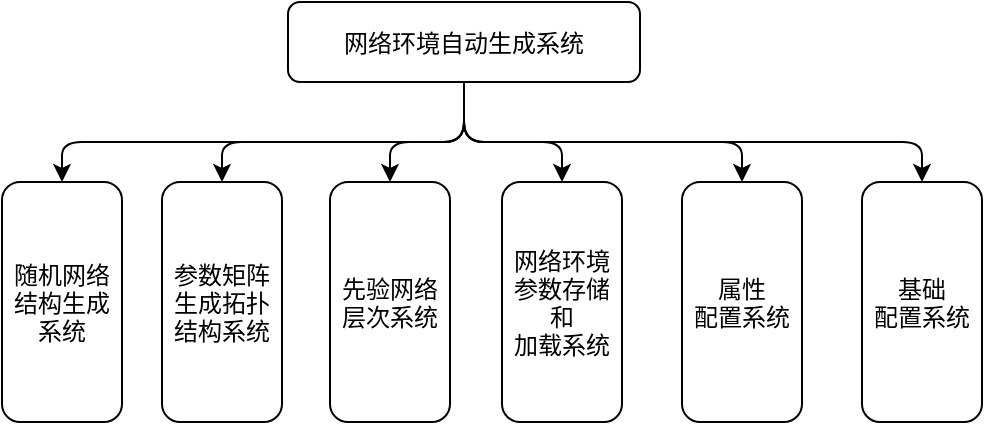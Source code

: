 <mxfile version="14.4.3" type="github">
  <diagram id="jo6dDh-TMifwt6ElA-1v" name="第 1 页">
    <mxGraphModel dx="815" dy="413" grid="1" gridSize="10" guides="1" tooltips="1" connect="1" arrows="1" fold="1" page="1" pageScale="1" pageWidth="827" pageHeight="1169" math="0" shadow="0">
      <root>
        <mxCell id="0" />
        <mxCell id="1" parent="0" />
        <mxCell id="R72ijSZJWarf941itJiW-1" value="网络环境自动生成系统" style="rounded=1;" vertex="1" parent="1">
          <mxGeometry x="312" y="110" width="176" height="40" as="geometry" />
        </mxCell>
        <mxCell id="R72ijSZJWarf941itJiW-2" value="随机网络&#xa;结构生成&#xa;系统" style="rounded=1;" vertex="1" parent="1">
          <mxGeometry x="169" y="200" width="60" height="120" as="geometry" />
        </mxCell>
        <mxCell id="R72ijSZJWarf941itJiW-3" value="参数矩阵&#xa;生成拓扑&#xa;结构系统" style="rounded=1;" vertex="1" parent="1">
          <mxGeometry x="249" y="200" width="60" height="120" as="geometry" />
        </mxCell>
        <mxCell id="R72ijSZJWarf941itJiW-4" value="先验网络&#xa;层次系统" style="rounded=1;" vertex="1" parent="1">
          <mxGeometry x="333" y="200" width="60" height="120" as="geometry" />
        </mxCell>
        <mxCell id="R72ijSZJWarf941itJiW-5" value="网络环境&#xa;参数存储&#xa;和&#xa;加载系统" style="rounded=1;" vertex="1" parent="1">
          <mxGeometry x="419" y="200" width="60" height="120" as="geometry" />
        </mxCell>
        <mxCell id="R72ijSZJWarf941itJiW-6" value="" style="endArrow=classic;exitX=0.5;exitY=1;exitDx=0;exitDy=0;entryX=0.5;entryY=0;entryDx=0;entryDy=0;" edge="1" parent="1" source="R72ijSZJWarf941itJiW-1" target="R72ijSZJWarf941itJiW-2">
          <mxGeometry width="50" height="50" relative="1" as="geometry">
            <mxPoint x="390" y="360" as="sourcePoint" />
            <mxPoint x="440" y="310" as="targetPoint" />
            <Array as="points">
              <mxPoint x="400" y="180" />
              <mxPoint x="199" y="180" />
            </Array>
          </mxGeometry>
        </mxCell>
        <mxCell id="R72ijSZJWarf941itJiW-7" value="" style="endArrow=classic;exitX=0.5;exitY=1;exitDx=0;exitDy=0;entryX=0.5;entryY=0;entryDx=0;entryDy=0;" edge="1" parent="1" source="R72ijSZJWarf941itJiW-1" target="R72ijSZJWarf941itJiW-3">
          <mxGeometry width="50" height="50" relative="1" as="geometry">
            <mxPoint x="480" y="230" as="sourcePoint" />
            <mxPoint x="530" y="180" as="targetPoint" />
            <Array as="points">
              <mxPoint x="400" y="180" />
              <mxPoint x="279" y="180" />
            </Array>
          </mxGeometry>
        </mxCell>
        <mxCell id="R72ijSZJWarf941itJiW-8" value="" style="endArrow=classic;entryX=0.5;entryY=0;entryDx=0;entryDy=0;" edge="1" parent="1" target="R72ijSZJWarf941itJiW-11">
          <mxGeometry width="50" height="50" relative="1" as="geometry">
            <mxPoint x="400" y="150" as="sourcePoint" />
            <mxPoint x="480" y="160" as="targetPoint" />
            <Array as="points">
              <mxPoint x="400" y="180" />
              <mxPoint x="629" y="180" />
            </Array>
          </mxGeometry>
        </mxCell>
        <mxCell id="R72ijSZJWarf941itJiW-9" value="" style="endArrow=classic;exitX=0.5;exitY=1;exitDx=0;exitDy=0;entryX=0.5;entryY=0;entryDx=0;entryDy=0;" edge="1" parent="1" source="R72ijSZJWarf941itJiW-1" target="R72ijSZJWarf941itJiW-10">
          <mxGeometry width="50" height="50" relative="1" as="geometry">
            <mxPoint x="590" y="180" as="sourcePoint" />
            <mxPoint x="640" y="130" as="targetPoint" />
            <Array as="points">
              <mxPoint x="400" y="180" />
              <mxPoint x="539" y="180" />
            </Array>
          </mxGeometry>
        </mxCell>
        <mxCell id="R72ijSZJWarf941itJiW-10" value="属性&#xa;配置系统" style="rounded=1;" vertex="1" parent="1">
          <mxGeometry x="509" y="200" width="60" height="120" as="geometry" />
        </mxCell>
        <mxCell id="R72ijSZJWarf941itJiW-11" value="基础&#xa;配置系统" style="rounded=1;" vertex="1" parent="1">
          <mxGeometry x="599" y="200" width="60" height="120" as="geometry" />
        </mxCell>
        <mxCell id="R72ijSZJWarf941itJiW-12" value="" style="endArrow=classic;exitX=0.5;exitY=1;exitDx=0;exitDy=0;entryX=0.5;entryY=0;entryDx=0;entryDy=0;" edge="1" parent="1" source="R72ijSZJWarf941itJiW-1" target="R72ijSZJWarf941itJiW-4">
          <mxGeometry width="50" height="50" relative="1" as="geometry">
            <mxPoint x="410" y="160" as="sourcePoint" />
            <mxPoint x="289" y="210" as="targetPoint" />
            <Array as="points">
              <mxPoint x="400" y="180" />
              <mxPoint x="363" y="180" />
            </Array>
          </mxGeometry>
        </mxCell>
        <mxCell id="R72ijSZJWarf941itJiW-13" value="" style="endArrow=classic;exitX=0.5;exitY=1;exitDx=0;exitDy=0;entryX=0.5;entryY=0;entryDx=0;entryDy=0;" edge="1" parent="1" source="R72ijSZJWarf941itJiW-1" target="R72ijSZJWarf941itJiW-5">
          <mxGeometry width="50" height="50" relative="1" as="geometry">
            <mxPoint x="410" y="160" as="sourcePoint" />
            <mxPoint x="549" y="210" as="targetPoint" />
            <Array as="points">
              <mxPoint x="400" y="180" />
              <mxPoint x="449" y="180" />
            </Array>
          </mxGeometry>
        </mxCell>
      </root>
    </mxGraphModel>
  </diagram>
</mxfile>
